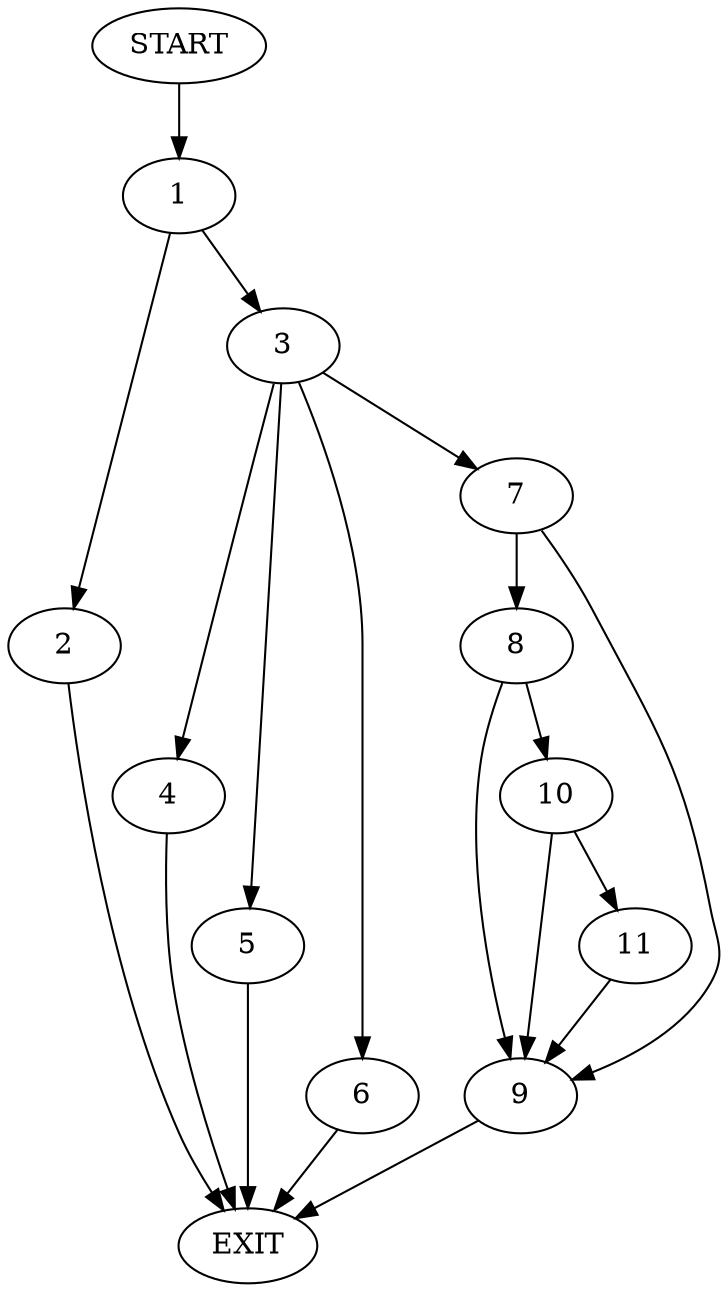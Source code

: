 digraph {
0 [label="START"]
12 [label="EXIT"]
0 -> 1
1 -> 2
1 -> 3
2 -> 12
3 -> 4
3 -> 5
3 -> 6
3 -> 7
5 -> 12
4 -> 12
6 -> 12
7 -> 8
7 -> 9
9 -> 12
8 -> 10
8 -> 9
10 -> 11
10 -> 9
11 -> 9
}
